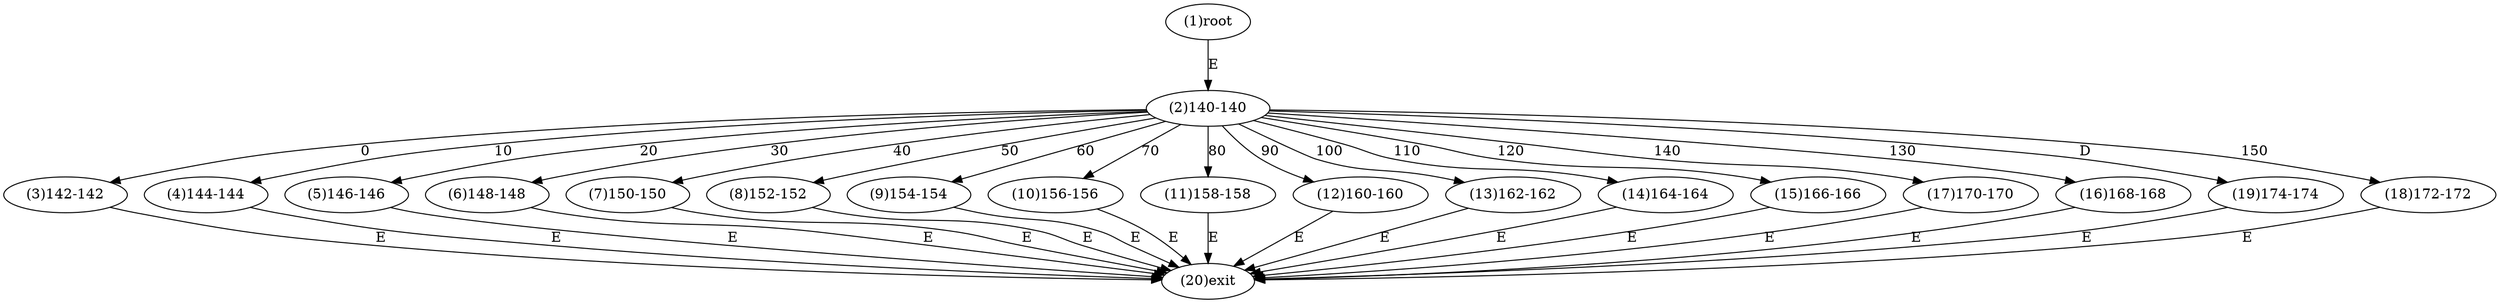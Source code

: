 digraph "" { 
1[ label="(1)root"];
2[ label="(2)140-140"];
3[ label="(3)142-142"];
4[ label="(4)144-144"];
5[ label="(5)146-146"];
6[ label="(6)148-148"];
7[ label="(7)150-150"];
8[ label="(8)152-152"];
9[ label="(9)154-154"];
10[ label="(10)156-156"];
11[ label="(11)158-158"];
12[ label="(12)160-160"];
13[ label="(13)162-162"];
14[ label="(14)164-164"];
15[ label="(15)166-166"];
17[ label="(17)170-170"];
16[ label="(16)168-168"];
19[ label="(19)174-174"];
18[ label="(18)172-172"];
20[ label="(20)exit"];
1->2[ label="E"];
2->3[ label="0"];
2->4[ label="10"];
2->5[ label="20"];
2->6[ label="30"];
2->7[ label="40"];
2->8[ label="50"];
2->9[ label="60"];
2->10[ label="70"];
2->11[ label="80"];
2->12[ label="90"];
2->13[ label="100"];
2->14[ label="110"];
2->15[ label="120"];
2->16[ label="130"];
2->17[ label="140"];
2->18[ label="150"];
2->19[ label="D"];
3->20[ label="E"];
4->20[ label="E"];
5->20[ label="E"];
6->20[ label="E"];
7->20[ label="E"];
8->20[ label="E"];
9->20[ label="E"];
10->20[ label="E"];
11->20[ label="E"];
12->20[ label="E"];
13->20[ label="E"];
14->20[ label="E"];
15->20[ label="E"];
16->20[ label="E"];
17->20[ label="E"];
18->20[ label="E"];
19->20[ label="E"];
}